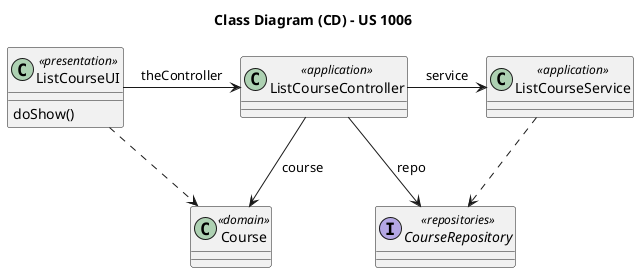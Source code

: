 @startuml

title Class Diagram (CD) - US 1006

'Classes
class ListCourseUI <<presentation>> {
    doShow()
}
class ListCourseController <<application>> {}
class ListCourseService <<application>> {}
class Course <<domain>> {}

interface CourseRepository <<repositories>> {}

'Navigation
ListCourseUI -> ListCourseController : theController

ListCourseController -> Course : course
ListCourseController -> CourseRepository : repo
ListCourseController -> ListCourseService : service

'Dependencies
ListCourseUI -[dashed]-> Course
ListCourseService -[dashed]-> CourseRepository

@enduml